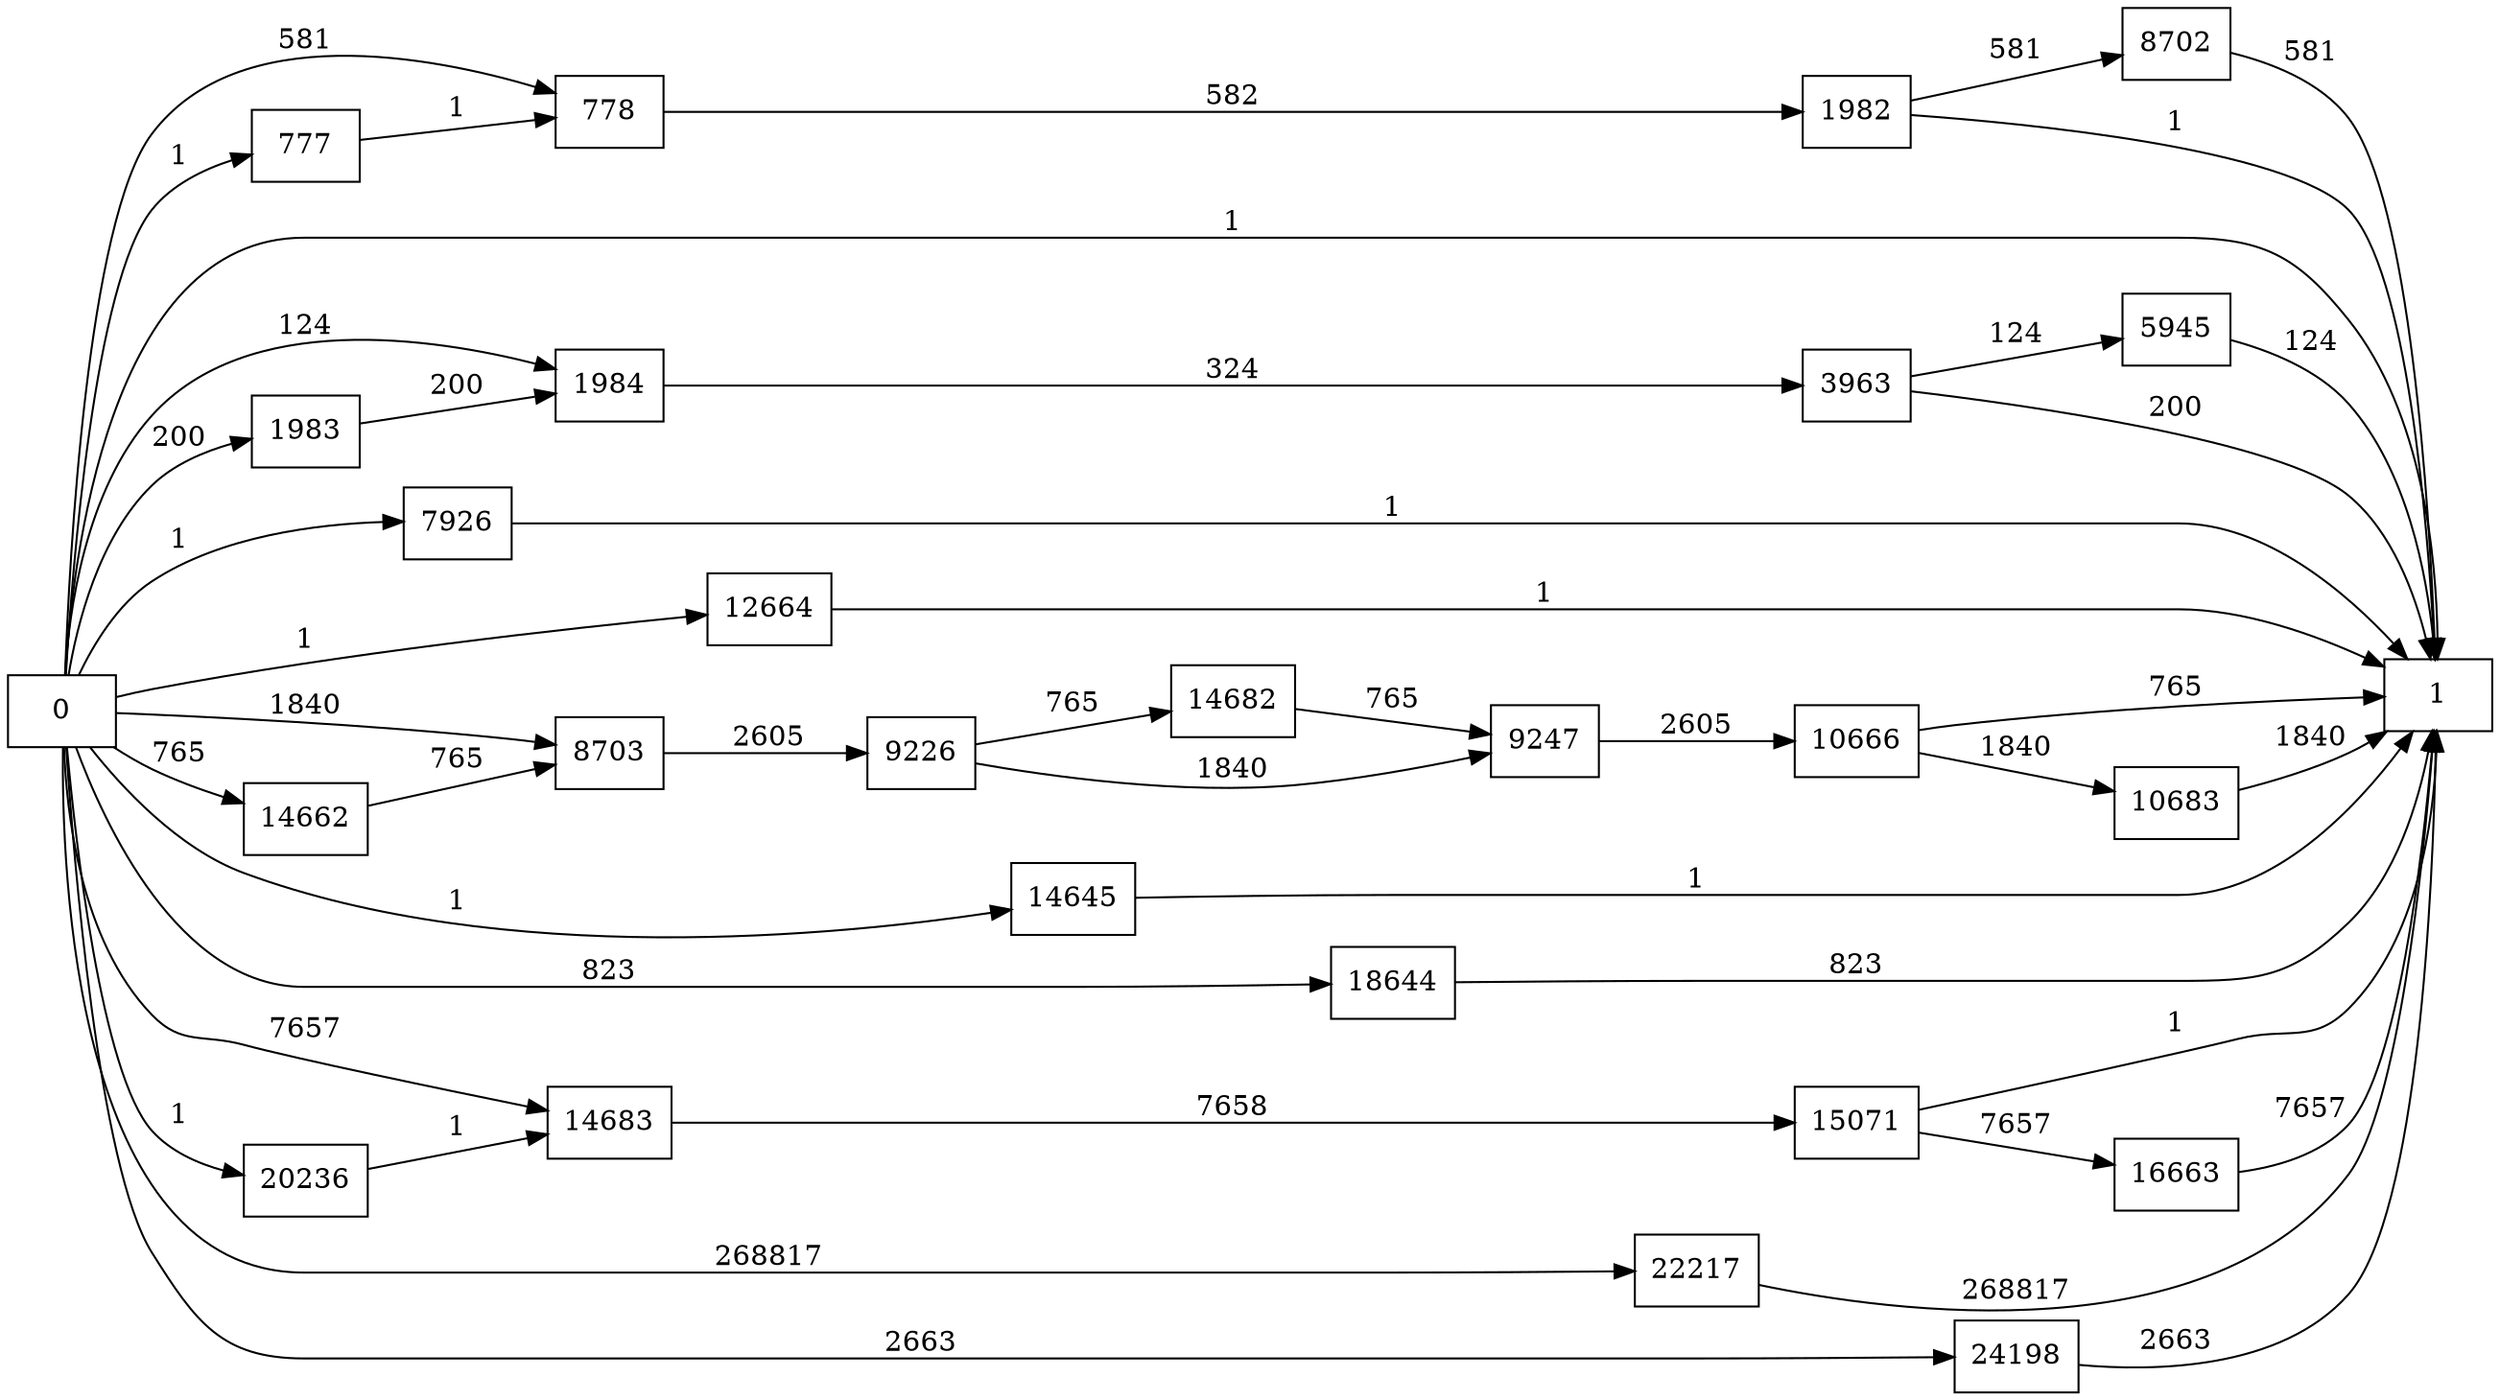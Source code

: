 digraph {
	graph [rankdir=LR]
	node [shape=rectangle]
	777 -> 778 [label=1]
	778 -> 1982 [label=582]
	1982 -> 1 [label=1]
	1982 -> 8702 [label=581]
	1983 -> 1984 [label=200]
	1984 -> 3963 [label=324]
	3963 -> 5945 [label=124]
	3963 -> 1 [label=200]
	5945 -> 1 [label=124]
	7926 -> 1 [label=1]
	8702 -> 1 [label=581]
	8703 -> 9226 [label=2605]
	9226 -> 9247 [label=1840]
	9226 -> 14682 [label=765]
	9247 -> 10666 [label=2605]
	10666 -> 1 [label=765]
	10666 -> 10683 [label=1840]
	10683 -> 1 [label=1840]
	12664 -> 1 [label=1]
	14645 -> 1 [label=1]
	14662 -> 8703 [label=765]
	14682 -> 9247 [label=765]
	14683 -> 15071 [label=7658]
	15071 -> 1 [label=1]
	15071 -> 16663 [label=7657]
	16663 -> 1 [label=7657]
	18644 -> 1 [label=823]
	20236 -> 14683 [label=1]
	22217 -> 1 [label=268817]
	24198 -> 1 [label=2663]
	0 -> 1983 [label=200]
	0 -> 1984 [label=124]
	0 -> 778 [label=581]
	0 -> 8703 [label=1840]
	0 -> 14683 [label=7657]
	0 -> 777 [label=1]
	0 -> 1 [label=1]
	0 -> 7926 [label=1]
	0 -> 12664 [label=1]
	0 -> 14645 [label=1]
	0 -> 14662 [label=765]
	0 -> 18644 [label=823]
	0 -> 20236 [label=1]
	0 -> 22217 [label=268817]
	0 -> 24198 [label=2663]
}
